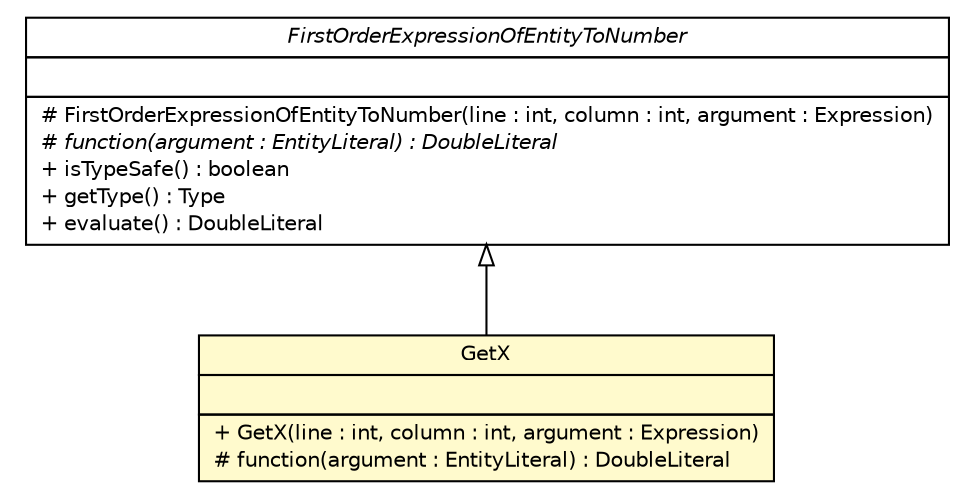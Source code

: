 #!/usr/local/bin/dot
#
# Class diagram 
# Generated by UMLGraph version R5_6 (http://www.umlgraph.org/)
#

digraph G {
	edge [fontname="Helvetica",fontsize=10,labelfontname="Helvetica",labelfontsize=10];
	node [fontname="Helvetica",fontsize=10,shape=plaintext];
	nodesep=0.25;
	ranksep=0.5;
	// model.programs.parsing.language.expression.first_order.GetX
	c11145 [label=<<table title="model.programs.parsing.language.expression.first_order.GetX" border="0" cellborder="1" cellspacing="0" cellpadding="2" port="p" bgcolor="lemonChiffon" href="./GetX.html">
		<tr><td><table border="0" cellspacing="0" cellpadding="1">
<tr><td align="center" balign="center"> GetX </td></tr>
		</table></td></tr>
		<tr><td><table border="0" cellspacing="0" cellpadding="1">
<tr><td align="left" balign="left">  </td></tr>
		</table></td></tr>
		<tr><td><table border="0" cellspacing="0" cellpadding="1">
<tr><td align="left" balign="left"> + GetX(line : int, column : int, argument : Expression) </td></tr>
<tr><td align="left" balign="left"> # function(argument : EntityLiteral) : DoubleLiteral </td></tr>
		</table></td></tr>
		</table>>, URL="./GetX.html", fontname="Helvetica", fontcolor="black", fontsize=10.0];
	// model.programs.parsing.language.expression.first_order.FirstOrderExpressionOfEntityToNumber
	c11155 [label=<<table title="model.programs.parsing.language.expression.first_order.FirstOrderExpressionOfEntityToNumber" border="0" cellborder="1" cellspacing="0" cellpadding="2" port="p" href="./FirstOrderExpressionOfEntityToNumber.html">
		<tr><td><table border="0" cellspacing="0" cellpadding="1">
<tr><td align="center" balign="center"><font face="Helvetica-Oblique"> FirstOrderExpressionOfEntityToNumber </font></td></tr>
		</table></td></tr>
		<tr><td><table border="0" cellspacing="0" cellpadding="1">
<tr><td align="left" balign="left">  </td></tr>
		</table></td></tr>
		<tr><td><table border="0" cellspacing="0" cellpadding="1">
<tr><td align="left" balign="left"> # FirstOrderExpressionOfEntityToNumber(line : int, column : int, argument : Expression) </td></tr>
<tr><td align="left" balign="left"><font face="Helvetica-Oblique" point-size="10.0"> # function(argument : EntityLiteral) : DoubleLiteral </font></td></tr>
<tr><td align="left" balign="left"> + isTypeSafe() : boolean </td></tr>
<tr><td align="left" balign="left"> + getType() : Type </td></tr>
<tr><td align="left" balign="left"> + evaluate() : DoubleLiteral </td></tr>
		</table></td></tr>
		</table>>, URL="./FirstOrderExpressionOfEntityToNumber.html", fontname="Helvetica", fontcolor="black", fontsize=10.0];
	//model.programs.parsing.language.expression.first_order.GetX extends model.programs.parsing.language.expression.first_order.FirstOrderExpressionOfEntityToNumber
	c11155:p -> c11145:p [dir=back,arrowtail=empty];
}

